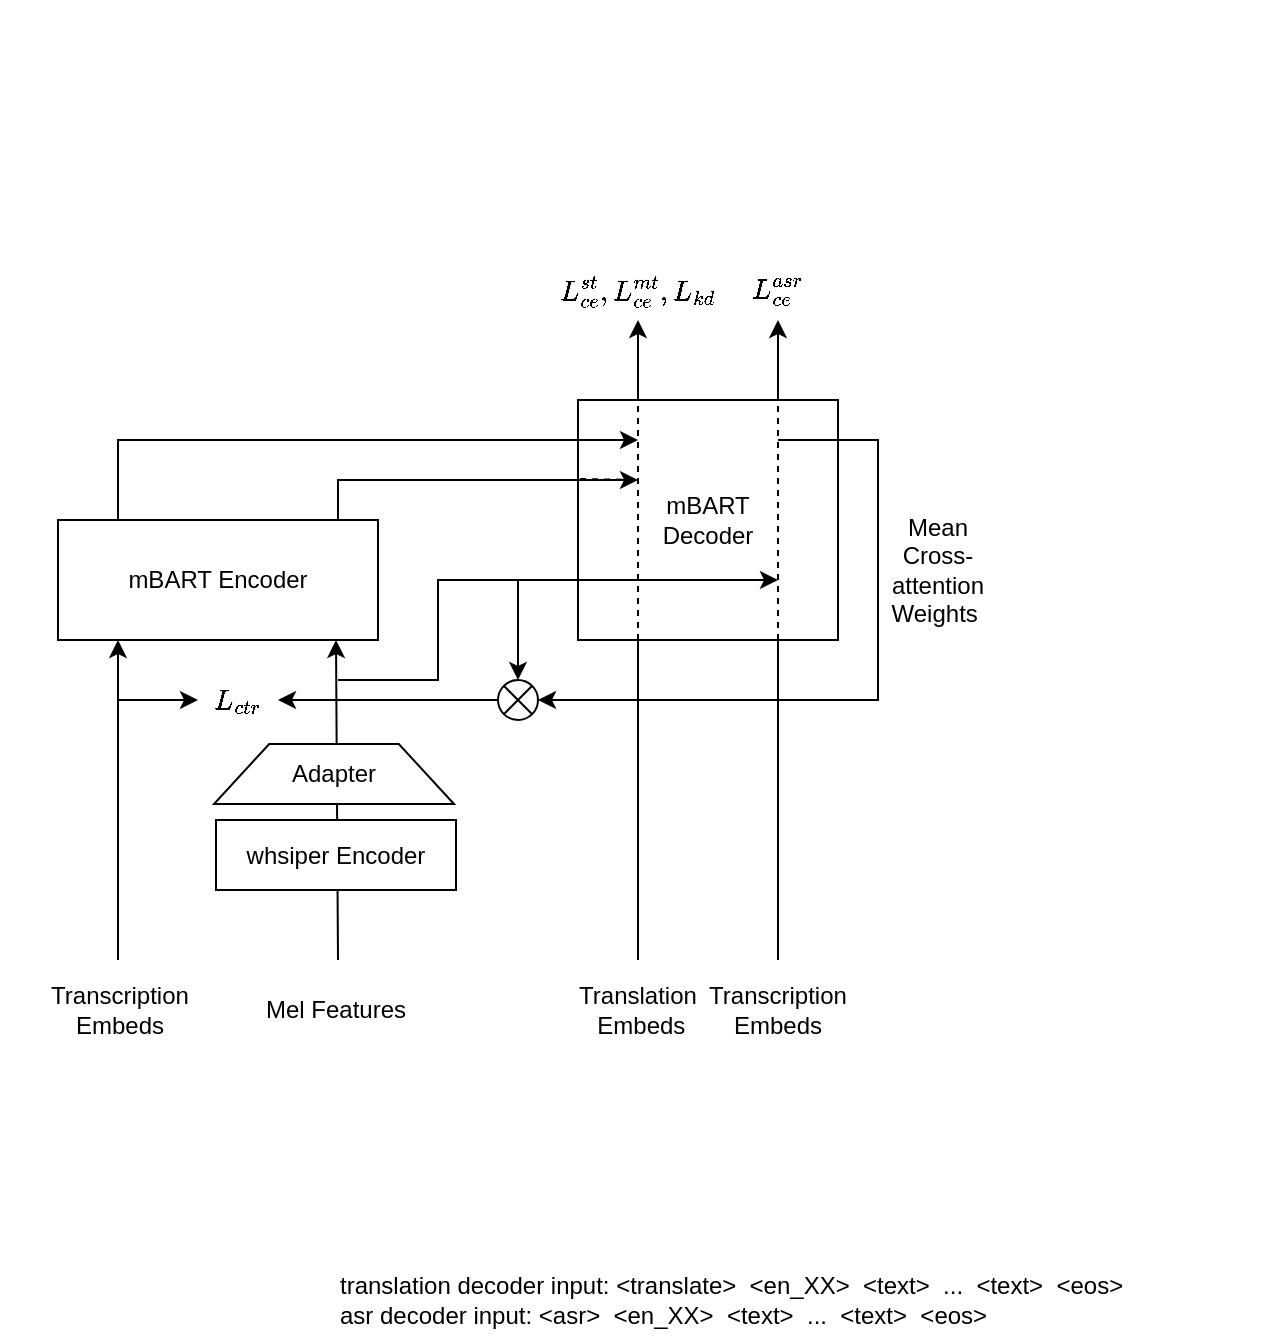 <mxfile version="20.8.3" type="github">
  <diagram id="LzPSjrBE9QoCUfWx3sxA" name="第 1 页">
    <mxGraphModel dx="1303" dy="721" grid="1" gridSize="10" guides="1" tooltips="1" connect="1" arrows="1" fold="1" page="1" pageScale="1" pageWidth="827" pageHeight="1169" math="1" shadow="0">
      <root>
        <mxCell id="0" />
        <mxCell id="1" parent="0" />
        <mxCell id="XcR_hyQz9Lz4EqXfj8F2-8" value="" style="endArrow=classic;html=1;rounded=0;" parent="1" edge="1">
          <mxGeometry width="50" height="50" relative="1" as="geometry">
            <mxPoint x="350" y="560" as="sourcePoint" />
            <mxPoint x="349" y="400" as="targetPoint" />
          </mxGeometry>
        </mxCell>
        <mxCell id="XcR_hyQz9Lz4EqXfj8F2-17" value="" style="endArrow=classic;html=1;rounded=0;" parent="1" edge="1">
          <mxGeometry width="50" height="50" relative="1" as="geometry">
            <mxPoint x="570" y="560" as="sourcePoint" />
            <mxPoint x="570" y="240" as="targetPoint" />
          </mxGeometry>
        </mxCell>
        <mxCell id="0G6d_ehzXhg5Y8yu2oGZ-14" value="" style="endArrow=classic;html=1;rounded=0;fillColor=#00CCCC;" parent="1" edge="1">
          <mxGeometry width="50" height="50" relative="1" as="geometry">
            <mxPoint x="240" y="560" as="sourcePoint" />
            <mxPoint x="240" y="400" as="targetPoint" />
          </mxGeometry>
        </mxCell>
        <mxCell id="6upp-07kbXE14_Z9a57g-2" value="Transcription&lt;br&gt;Embeds" style="text;html=1;strokeColor=none;fillColor=none;align=center;verticalAlign=middle;whiteSpace=wrap;rounded=0;" vertex="1" parent="1">
          <mxGeometry x="181" y="570" width="120" height="30" as="geometry" />
        </mxCell>
        <mxCell id="6upp-07kbXE14_Z9a57g-4" value="Mel Features" style="text;html=1;strokeColor=none;fillColor=none;align=center;verticalAlign=middle;whiteSpace=wrap;rounded=0;" vertex="1" parent="1">
          <mxGeometry x="289" y="570" width="120" height="30" as="geometry" />
        </mxCell>
        <mxCell id="6upp-07kbXE14_Z9a57g-10" value="" style="group" vertex="1" connectable="0" parent="1">
          <mxGeometry x="420" y="80" width="250" height="20" as="geometry" />
        </mxCell>
        <mxCell id="XcR_hyQz9Lz4EqXfj8F2-18" value="" style="endArrow=classic;html=1;rounded=0;" parent="6upp-07kbXE14_Z9a57g-10" edge="1">
          <mxGeometry width="50" height="50" relative="1" as="geometry">
            <mxPoint x="80" y="480" as="sourcePoint" />
            <mxPoint x="80" y="160" as="targetPoint" />
            <Array as="points" />
          </mxGeometry>
        </mxCell>
        <mxCell id="XcR_hyQz9Lz4EqXfj8F2-2" value="mBART&lt;br&gt;Decoder" style="rounded=0;whiteSpace=wrap;html=1;" parent="1" vertex="1">
          <mxGeometry x="470" y="280" width="130" height="120" as="geometry" />
        </mxCell>
        <mxCell id="6upp-07kbXE14_Z9a57g-11" value="" style="endArrow=none;dashed=1;html=1;rounded=0;" edge="1" parent="1">
          <mxGeometry width="50" height="50" relative="1" as="geometry">
            <mxPoint x="500" y="400" as="sourcePoint" />
            <mxPoint x="500" y="280" as="targetPoint" />
          </mxGeometry>
        </mxCell>
        <mxCell id="6upp-07kbXE14_Z9a57g-12" value="" style="endArrow=none;dashed=1;html=1;rounded=0;" edge="1" parent="1">
          <mxGeometry width="50" height="50" relative="1" as="geometry">
            <mxPoint x="570" y="400" as="sourcePoint" />
            <mxPoint x="570" y="280" as="targetPoint" />
          </mxGeometry>
        </mxCell>
        <mxCell id="6upp-07kbXE14_Z9a57g-14" value="" style="endArrow=none;dashed=1;html=1;rounded=0;exitX=0.008;exitY=0.329;exitDx=0;exitDy=0;exitPerimeter=0;" edge="1" parent="1" source="XcR_hyQz9Lz4EqXfj8F2-2">
          <mxGeometry width="50" height="50" relative="1" as="geometry">
            <mxPoint x="390" y="370" as="sourcePoint" />
            <mxPoint x="500" y="320" as="targetPoint" />
          </mxGeometry>
        </mxCell>
        <mxCell id="6upp-07kbXE14_Z9a57g-16" value="" style="endArrow=none;dashed=1;html=1;rounded=0;" edge="1" parent="1">
          <mxGeometry width="50" height="50" relative="1" as="geometry">
            <mxPoint x="470" y="370" as="sourcePoint" />
            <mxPoint x="570" y="370" as="targetPoint" />
          </mxGeometry>
        </mxCell>
        <mxCell id="6upp-07kbXE14_Z9a57g-19" value="" style="shape=sumEllipse;perimeter=ellipsePerimeter;whiteSpace=wrap;html=1;backgroundOutline=1;" vertex="1" parent="1">
          <mxGeometry x="430" y="420" width="20" height="20" as="geometry" />
        </mxCell>
        <mxCell id="6upp-07kbXE14_Z9a57g-21" value="" style="endArrow=classic;html=1;rounded=0;entryX=1;entryY=0.5;entryDx=0;entryDy=0;" edge="1" parent="1" target="6upp-07kbXE14_Z9a57g-19">
          <mxGeometry width="50" height="50" relative="1" as="geometry">
            <mxPoint x="570" y="300" as="sourcePoint" />
            <mxPoint x="760" y="380" as="targetPoint" />
            <Array as="points">
              <mxPoint x="620" y="300" />
              <mxPoint x="620" y="430" />
            </Array>
          </mxGeometry>
        </mxCell>
        <mxCell id="6upp-07kbXE14_Z9a57g-7" value="" style="endArrow=classic;html=1;rounded=0;" edge="1" parent="1">
          <mxGeometry width="50" height="50" relative="1" as="geometry">
            <mxPoint x="350" y="420" as="sourcePoint" />
            <mxPoint x="570" y="370" as="targetPoint" />
            <Array as="points">
              <mxPoint x="400" y="420" />
              <mxPoint x="400" y="370" />
            </Array>
          </mxGeometry>
        </mxCell>
        <mxCell id="0G6d_ehzXhg5Y8yu2oGZ-15" value="" style="endArrow=classic;html=1;rounded=0;" parent="1" edge="1">
          <mxGeometry width="50" height="50" relative="1" as="geometry">
            <mxPoint x="240" y="340" as="sourcePoint" />
            <mxPoint x="500" y="300" as="targetPoint" />
            <Array as="points">
              <mxPoint x="240" y="300" />
            </Array>
          </mxGeometry>
        </mxCell>
        <mxCell id="XcR_hyQz9Lz4EqXfj8F2-3" value="" style="endArrow=classic;html=1;rounded=0;exitX=0.875;exitY=0.167;exitDx=0;exitDy=0;exitPerimeter=0;" parent="1" source="0G6d_ehzXhg5Y8yu2oGZ-4" edge="1">
          <mxGeometry width="50" height="50" relative="1" as="geometry">
            <mxPoint x="440" y="360" as="sourcePoint" />
            <mxPoint x="500" y="320" as="targetPoint" />
            <Array as="points">
              <mxPoint x="350" y="320" />
            </Array>
          </mxGeometry>
        </mxCell>
        <mxCell id="6upp-07kbXE14_Z9a57g-6" value="" style="group" vertex="1" connectable="0" parent="1">
          <mxGeometry x="288" y="452" width="120" height="30" as="geometry" />
        </mxCell>
        <mxCell id="0G6d_ehzXhg5Y8yu2oGZ-1" value="" style="verticalLabelPosition=middle;verticalAlign=middle;html=1;shape=trapezoid;perimeter=trapezoidPerimeter;whiteSpace=wrap;size=0.23;arcSize=10;flipV=1;labelPosition=center;align=center;rotation=-180;" parent="6upp-07kbXE14_Z9a57g-6" vertex="1">
          <mxGeometry width="120" height="30" as="geometry" />
        </mxCell>
        <mxCell id="0G6d_ehzXhg5Y8yu2oGZ-2" value="Adapter" style="text;strokeColor=none;align=center;fillColor=none;html=1;verticalAlign=middle;whiteSpace=wrap;rounded=0;" parent="6upp-07kbXE14_Z9a57g-6" vertex="1">
          <mxGeometry x="30" width="60" height="30" as="geometry" />
        </mxCell>
        <mxCell id="0G6d_ehzXhg5Y8yu2oGZ-4" value="mBART Encoder" style="rounded=0;whiteSpace=wrap;html=1;" parent="1" vertex="1">
          <mxGeometry x="210" y="340" width="160" height="60" as="geometry" />
        </mxCell>
        <mxCell id="6upp-07kbXE14_Z9a57g-22" value="" style="endArrow=classic;html=1;rounded=0;entryX=0.5;entryY=0;entryDx=0;entryDy=0;" edge="1" parent="1" target="6upp-07kbXE14_Z9a57g-19">
          <mxGeometry width="50" height="50" relative="1" as="geometry">
            <mxPoint x="440" y="370" as="sourcePoint" />
            <mxPoint x="440" y="320" as="targetPoint" />
          </mxGeometry>
        </mxCell>
        <mxCell id="6upp-07kbXE14_Z9a57g-23" value="" style="endArrow=classic;html=1;rounded=0;exitX=0;exitY=0.5;exitDx=0;exitDy=0;" edge="1" parent="1" source="6upp-07kbXE14_Z9a57g-19">
          <mxGeometry width="50" height="50" relative="1" as="geometry">
            <mxPoint x="390" y="370" as="sourcePoint" />
            <mxPoint x="320" y="430" as="targetPoint" />
          </mxGeometry>
        </mxCell>
        <mxCell id="6upp-07kbXE14_Z9a57g-24" value="" style="endArrow=classic;html=1;rounded=0;" edge="1" parent="1">
          <mxGeometry width="50" height="50" relative="1" as="geometry">
            <mxPoint x="240" y="430" as="sourcePoint" />
            <mxPoint x="280" y="430" as="targetPoint" />
          </mxGeometry>
        </mxCell>
        <mxCell id="6upp-07kbXE14_Z9a57g-25" value="$$L_{ctr}$$" style="text;html=1;strokeColor=none;fillColor=none;align=center;verticalAlign=middle;whiteSpace=wrap;rounded=0;" vertex="1" parent="1">
          <mxGeometry x="270" y="415" width="60" height="30" as="geometry" />
        </mxCell>
        <mxCell id="6upp-07kbXE14_Z9a57g-26" value="Transcription &lt;br&gt;Embeds" style="text;html=1;strokeColor=none;fillColor=none;align=center;verticalAlign=middle;whiteSpace=wrap;rounded=0;" vertex="1" parent="1">
          <mxGeometry x="510" y="570" width="120" height="30" as="geometry" />
        </mxCell>
        <mxCell id="6upp-07kbXE14_Z9a57g-27" value="Translation&lt;br&gt;&amp;nbsp;Embeds" style="text;html=1;strokeColor=none;fillColor=none;align=center;verticalAlign=middle;whiteSpace=wrap;rounded=0;" vertex="1" parent="1">
          <mxGeometry x="440" y="570" width="120" height="30" as="geometry" />
        </mxCell>
        <mxCell id="6upp-07kbXE14_Z9a57g-28" value="$$L_{ce}^{st},L_{ce}^{mt},L_{kd}&lt;br&gt;$$" style="text;html=1;strokeColor=none;fillColor=none;align=center;verticalAlign=middle;whiteSpace=wrap;rounded=0;" vertex="1" parent="1">
          <mxGeometry x="470" y="210" width="60" height="30" as="geometry" />
        </mxCell>
        <mxCell id="6upp-07kbXE14_Z9a57g-30" value="$$L_{ce}^{asr}$$" style="text;html=1;strokeColor=none;fillColor=none;align=center;verticalAlign=middle;whiteSpace=wrap;rounded=0;" vertex="1" parent="1">
          <mxGeometry x="540" y="210" width="60" height="30" as="geometry" />
        </mxCell>
        <mxCell id="6upp-07kbXE14_Z9a57g-31" value="Mean Cross-attention Weights&amp;nbsp;" style="text;html=1;strokeColor=none;fillColor=none;align=center;verticalAlign=middle;whiteSpace=wrap;rounded=0;" vertex="1" parent="1">
          <mxGeometry x="620" y="350" width="60" height="30" as="geometry" />
        </mxCell>
        <mxCell id="XcR_hyQz9Lz4EqXfj8F2-1" value="whsiper Encoder" style="rounded=0;whiteSpace=wrap;html=1;" parent="1" vertex="1">
          <mxGeometry x="289" y="490" width="120" height="35" as="geometry" />
        </mxCell>
        <mxCell id="6upp-07kbXE14_Z9a57g-33" value="translation decoder input: &amp;lt;translate&amp;gt;&amp;nbsp; &amp;lt;en_XX&amp;gt;&amp;nbsp; &amp;lt;text&amp;gt;&amp;nbsp; ...&amp;nbsp; &amp;lt;text&amp;gt;&amp;nbsp; &amp;lt;eos&amp;gt;&lt;br&gt;asr decoder input: &amp;lt;asr&amp;gt;&amp;nbsp; &amp;lt;en_XX&amp;gt;&amp;nbsp; &amp;lt;text&amp;gt;&amp;nbsp; ...&amp;nbsp; &amp;lt;text&amp;gt;&amp;nbsp; &amp;lt;eos&amp;gt;" style="text;strokeColor=none;align=left;fillColor=none;html=1;verticalAlign=middle;whiteSpace=wrap;rounded=0;" vertex="1" parent="1">
          <mxGeometry x="349" y="710" width="471" height="40" as="geometry" />
        </mxCell>
      </root>
    </mxGraphModel>
  </diagram>
</mxfile>
